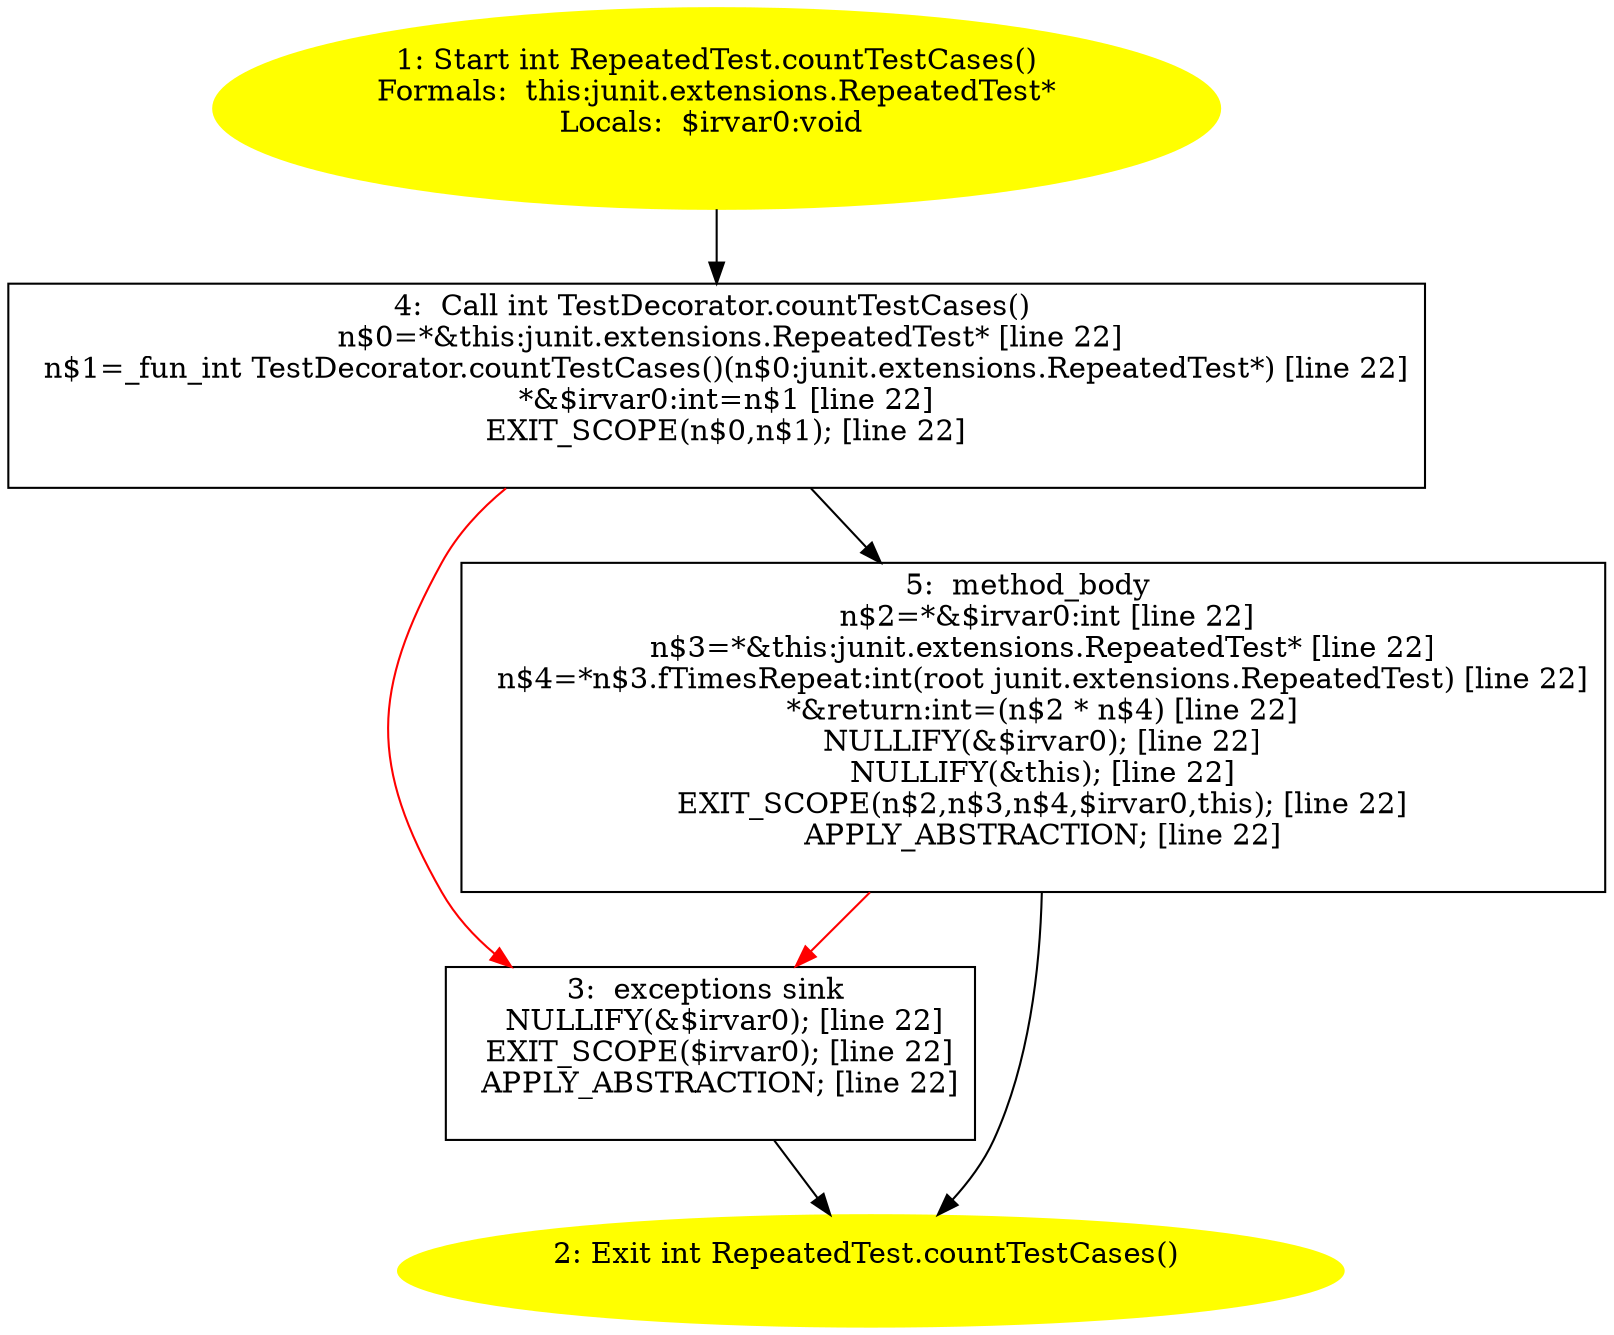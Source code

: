 /* @generated */
digraph cfg {
"junit.extensions.RepeatedTest.countTestCases():int.44418c90c5f70fd2234da3af3e15917e_1" [label="1: Start int RepeatedTest.countTestCases()\nFormals:  this:junit.extensions.RepeatedTest*\nLocals:  $irvar0:void \n  " color=yellow style=filled]
	

	 "junit.extensions.RepeatedTest.countTestCases():int.44418c90c5f70fd2234da3af3e15917e_1" -> "junit.extensions.RepeatedTest.countTestCases():int.44418c90c5f70fd2234da3af3e15917e_4" ;
"junit.extensions.RepeatedTest.countTestCases():int.44418c90c5f70fd2234da3af3e15917e_2" [label="2: Exit int RepeatedTest.countTestCases() \n  " color=yellow style=filled]
	

"junit.extensions.RepeatedTest.countTestCases():int.44418c90c5f70fd2234da3af3e15917e_3" [label="3:  exceptions sink \n   NULLIFY(&$irvar0); [line 22]\n  EXIT_SCOPE($irvar0); [line 22]\n  APPLY_ABSTRACTION; [line 22]\n " shape="box"]
	

	 "junit.extensions.RepeatedTest.countTestCases():int.44418c90c5f70fd2234da3af3e15917e_3" -> "junit.extensions.RepeatedTest.countTestCases():int.44418c90c5f70fd2234da3af3e15917e_2" ;
"junit.extensions.RepeatedTest.countTestCases():int.44418c90c5f70fd2234da3af3e15917e_4" [label="4:  Call int TestDecorator.countTestCases() \n   n$0=*&this:junit.extensions.RepeatedTest* [line 22]\n  n$1=_fun_int TestDecorator.countTestCases()(n$0:junit.extensions.RepeatedTest*) [line 22]\n  *&$irvar0:int=n$1 [line 22]\n  EXIT_SCOPE(n$0,n$1); [line 22]\n " shape="box"]
	

	 "junit.extensions.RepeatedTest.countTestCases():int.44418c90c5f70fd2234da3af3e15917e_4" -> "junit.extensions.RepeatedTest.countTestCases():int.44418c90c5f70fd2234da3af3e15917e_5" ;
	 "junit.extensions.RepeatedTest.countTestCases():int.44418c90c5f70fd2234da3af3e15917e_4" -> "junit.extensions.RepeatedTest.countTestCases():int.44418c90c5f70fd2234da3af3e15917e_3" [color="red" ];
"junit.extensions.RepeatedTest.countTestCases():int.44418c90c5f70fd2234da3af3e15917e_5" [label="5:  method_body \n   n$2=*&$irvar0:int [line 22]\n  n$3=*&this:junit.extensions.RepeatedTest* [line 22]\n  n$4=*n$3.fTimesRepeat:int(root junit.extensions.RepeatedTest) [line 22]\n  *&return:int=(n$2 * n$4) [line 22]\n  NULLIFY(&$irvar0); [line 22]\n  NULLIFY(&this); [line 22]\n  EXIT_SCOPE(n$2,n$3,n$4,$irvar0,this); [line 22]\n  APPLY_ABSTRACTION; [line 22]\n " shape="box"]
	

	 "junit.extensions.RepeatedTest.countTestCases():int.44418c90c5f70fd2234da3af3e15917e_5" -> "junit.extensions.RepeatedTest.countTestCases():int.44418c90c5f70fd2234da3af3e15917e_2" ;
	 "junit.extensions.RepeatedTest.countTestCases():int.44418c90c5f70fd2234da3af3e15917e_5" -> "junit.extensions.RepeatedTest.countTestCases():int.44418c90c5f70fd2234da3af3e15917e_3" [color="red" ];
}
